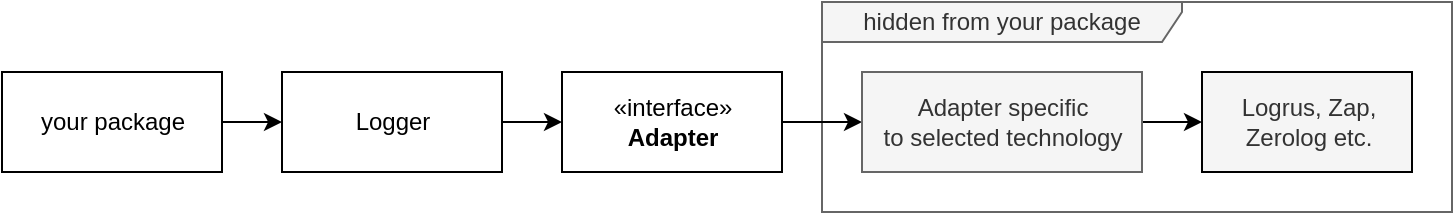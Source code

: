 <mxfile version="16.4.3" type="device"><diagram id="IoNuYedbN0wVcADVCuIr" name="Page-1"><mxGraphModel dx="1422" dy="888" grid="1" gridSize="10" guides="1" tooltips="1" connect="1" arrows="1" fold="1" page="1" pageScale="1" pageWidth="850" pageHeight="1100" math="0" shadow="0"><root><mxCell id="0"/><mxCell id="1" parent="0"/><mxCell id="nRbcFRstBCR-LyxV38iq-43" value="hidden from your package" style="shape=umlFrame;whiteSpace=wrap;html=1;strokeColor=#666666;width=180;height=20;fillColor=#f5f5f5;fontColor=#333333;" parent="1" vertex="1"><mxGeometry x="475" y="10" width="315" height="105" as="geometry"/></mxCell><mxCell id="nRbcFRstBCR-LyxV38iq-37" style="edgeStyle=orthogonalEdgeStyle;rounded=0;orthogonalLoop=1;jettySize=auto;html=1;entryX=0;entryY=0.5;entryDx=0;entryDy=0;" parent="1" source="nRbcFRstBCR-LyxV38iq-33" target="nRbcFRstBCR-LyxV38iq-34" edge="1"><mxGeometry relative="1" as="geometry"/></mxCell><mxCell id="nRbcFRstBCR-LyxV38iq-33" value="your package" style="html=1;" parent="1" vertex="1"><mxGeometry x="65" y="45" width="110" height="50" as="geometry"/></mxCell><mxCell id="nRbcFRstBCR-LyxV38iq-38" style="edgeStyle=orthogonalEdgeStyle;rounded=0;orthogonalLoop=1;jettySize=auto;html=1;entryX=0;entryY=0.5;entryDx=0;entryDy=0;" parent="1" source="nRbcFRstBCR-LyxV38iq-34" target="nRbcFRstBCR-LyxV38iq-36" edge="1"><mxGeometry relative="1" as="geometry"/></mxCell><mxCell id="nRbcFRstBCR-LyxV38iq-34" value="Logger" style="html=1;" parent="1" vertex="1"><mxGeometry x="205" y="45" width="110" height="50" as="geometry"/></mxCell><mxCell id="nRbcFRstBCR-LyxV38iq-42" style="edgeStyle=orthogonalEdgeStyle;rounded=0;orthogonalLoop=1;jettySize=auto;html=1;entryX=0;entryY=0.5;entryDx=0;entryDy=0;" parent="1" source="nRbcFRstBCR-LyxV38iq-36" target="nRbcFRstBCR-LyxV38iq-40" edge="1"><mxGeometry relative="1" as="geometry"/></mxCell><mxCell id="nRbcFRstBCR-LyxV38iq-36" value="«interface»&lt;br&gt;&lt;b&gt;Adapter&lt;/b&gt;" style="html=1;" parent="1" vertex="1"><mxGeometry x="345" y="45" width="110" height="50" as="geometry"/></mxCell><mxCell id="nRbcFRstBCR-LyxV38iq-45" style="edgeStyle=orthogonalEdgeStyle;rounded=0;orthogonalLoop=1;jettySize=auto;html=1;entryX=0;entryY=0.5;entryDx=0;entryDy=0;" parent="1" source="nRbcFRstBCR-LyxV38iq-40" target="nRbcFRstBCR-LyxV38iq-41" edge="1"><mxGeometry relative="1" as="geometry"/></mxCell><mxCell id="nRbcFRstBCR-LyxV38iq-40" value="Adapter specific &lt;br&gt;to selected technology" style="html=1;fillColor=#f5f5f5;strokeColor=#666666;fontColor=#333333;" parent="1" vertex="1"><mxGeometry x="495" y="45" width="140" height="50" as="geometry"/></mxCell><mxCell id="nRbcFRstBCR-LyxV38iq-41" value="Logrus, Zap, &lt;br&gt;Zerolog etc." style="html=1;fillColor=#f5f5f5;strokeColor=default;fontColor=#333333;" parent="1" vertex="1"><mxGeometry x="665" y="45" width="105" height="50" as="geometry"/></mxCell></root></mxGraphModel></diagram></mxfile>